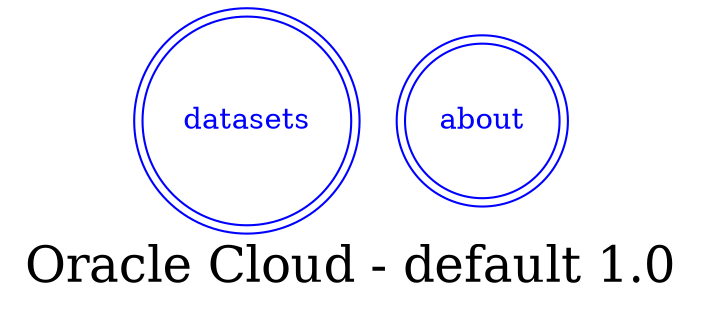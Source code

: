 digraph LexiconGraph {
graph[label="Oracle Cloud - default 1.0", fontsize=24]
splines=true
"datasets" [color=blue, fontcolor=blue, shape=doublecircle]
"about" [color=blue, fontcolor=blue, shape=doublecircle]
}
